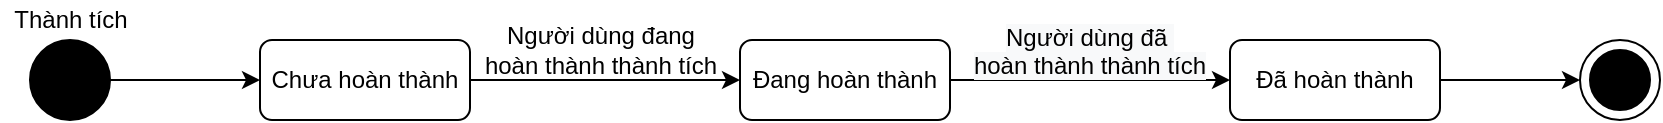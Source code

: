 <mxfile version="13.6.5">
    <diagram id="XHE4mweBeiq4vwxRf4Bt" name="Page-1">
        <mxGraphModel dx="990" dy="585" grid="1" gridSize="10" guides="1" tooltips="1" connect="1" arrows="1" fold="1" page="1" pageScale="1" pageWidth="850" pageHeight="1100" background="#FFFFFF" math="0" shadow="0">
            <root>
                <mxCell id="0"/>
                <mxCell id="1" parent="0"/>
                <mxCell id="80" style="rounded=0;orthogonalLoop=1;jettySize=auto;html=1;entryX=0;entryY=0.5;entryDx=0;entryDy=0;" edge="1" parent="1" source="3" target="13">
                    <mxGeometry relative="1" as="geometry"/>
                </mxCell>
                <mxCell id="3" value="" style="shape=ellipse;html=1;fillColor=#000000;fontSize=18;fontColor=#ffffff;" parent="1" vertex="1">
                    <mxGeometry x="25" y="240" width="40" height="40" as="geometry"/>
                </mxCell>
                <mxCell id="4" value="" style="shape=mxgraph.sysml.actFinal;html=1;verticalLabelPosition=bottom;labelBackgroundColor=#ffffff;verticalAlign=top;" parent="1" vertex="1">
                    <mxGeometry x="800" y="240" width="40" height="40" as="geometry"/>
                </mxCell>
                <mxCell id="81" style="edgeStyle=none;rounded=0;orthogonalLoop=1;jettySize=auto;html=1;entryX=0;entryY=0.5;entryDx=0;entryDy=0;" edge="1" parent="1" source="13" target="78">
                    <mxGeometry relative="1" as="geometry"/>
                </mxCell>
                <mxCell id="13" value="Chưa hoàn thành" style="shape=rect;rounded=1;html=1;whiteSpace=wrap;align=center;" parent="1" vertex="1">
                    <mxGeometry x="140" y="240" width="105" height="40" as="geometry"/>
                </mxCell>
                <mxCell id="82" style="edgeStyle=none;rounded=0;orthogonalLoop=1;jettySize=auto;html=1;" edge="1" parent="1" source="78" target="79">
                    <mxGeometry relative="1" as="geometry"/>
                </mxCell>
                <mxCell id="78" value="Đang hoàn thành" style="shape=rect;rounded=1;html=1;whiteSpace=wrap;align=center;" vertex="1" parent="1">
                    <mxGeometry x="380" y="240" width="105" height="40" as="geometry"/>
                </mxCell>
                <mxCell id="83" style="edgeStyle=none;rounded=0;orthogonalLoop=1;jettySize=auto;html=1;" edge="1" parent="1" source="79" target="4">
                    <mxGeometry relative="1" as="geometry"/>
                </mxCell>
                <mxCell id="79" value="Đã hoàn thành" style="shape=rect;rounded=1;html=1;whiteSpace=wrap;align=center;" vertex="1" parent="1">
                    <mxGeometry x="625" y="240" width="105" height="40" as="geometry"/>
                </mxCell>
                <mxCell id="84" value="Thành tích" style="text;html=1;align=center;verticalAlign=middle;resizable=0;points=[];autosize=1;" vertex="1" parent="1">
                    <mxGeometry x="10" y="220" width="70" height="20" as="geometry"/>
                </mxCell>
                <mxCell id="85" value="Người dùng đang &lt;br&gt;hoàn thành thành tích" style="text;html=1;align=center;verticalAlign=middle;resizable=0;points=[];autosize=1;" vertex="1" parent="1">
                    <mxGeometry x="245" y="230" width="130" height="30" as="geometry"/>
                </mxCell>
                <mxCell id="86" value="&lt;span style=&quot;color: rgb(0 , 0 , 0) ; font-family: &amp;#34;helvetica&amp;#34; ; font-size: 12px ; font-style: normal ; font-weight: 400 ; letter-spacing: normal ; text-indent: 0px ; text-transform: none ; word-spacing: 0px ; background-color: rgb(248 , 249 , 250) ; display: inline ; float: none&quot;&gt;Người dùng đã&lt;span&gt;&amp;nbsp;&lt;/span&gt;&lt;/span&gt;&lt;br style=&quot;color: rgb(0 , 0 , 0) ; font-family: &amp;#34;helvetica&amp;#34; ; font-size: 12px ; font-style: normal ; font-weight: 400 ; letter-spacing: normal ; text-indent: 0px ; text-transform: none ; word-spacing: 0px ; background-color: rgb(248 , 249 , 250)&quot;&gt;&lt;span style=&quot;color: rgb(0 , 0 , 0) ; font-family: &amp;#34;helvetica&amp;#34; ; font-size: 12px ; font-style: normal ; font-weight: 400 ; letter-spacing: normal ; text-indent: 0px ; text-transform: none ; word-spacing: 0px ; background-color: rgb(248 , 249 , 250) ; display: inline ; float: none&quot;&gt;hoàn thành thành tích&lt;/span&gt;" style="text;whiteSpace=wrap;html=1;align=center;" vertex="1" parent="1">
                    <mxGeometry x="485" y="225" width="140" height="40" as="geometry"/>
                </mxCell>
            </root>
        </mxGraphModel>
    </diagram>
</mxfile>